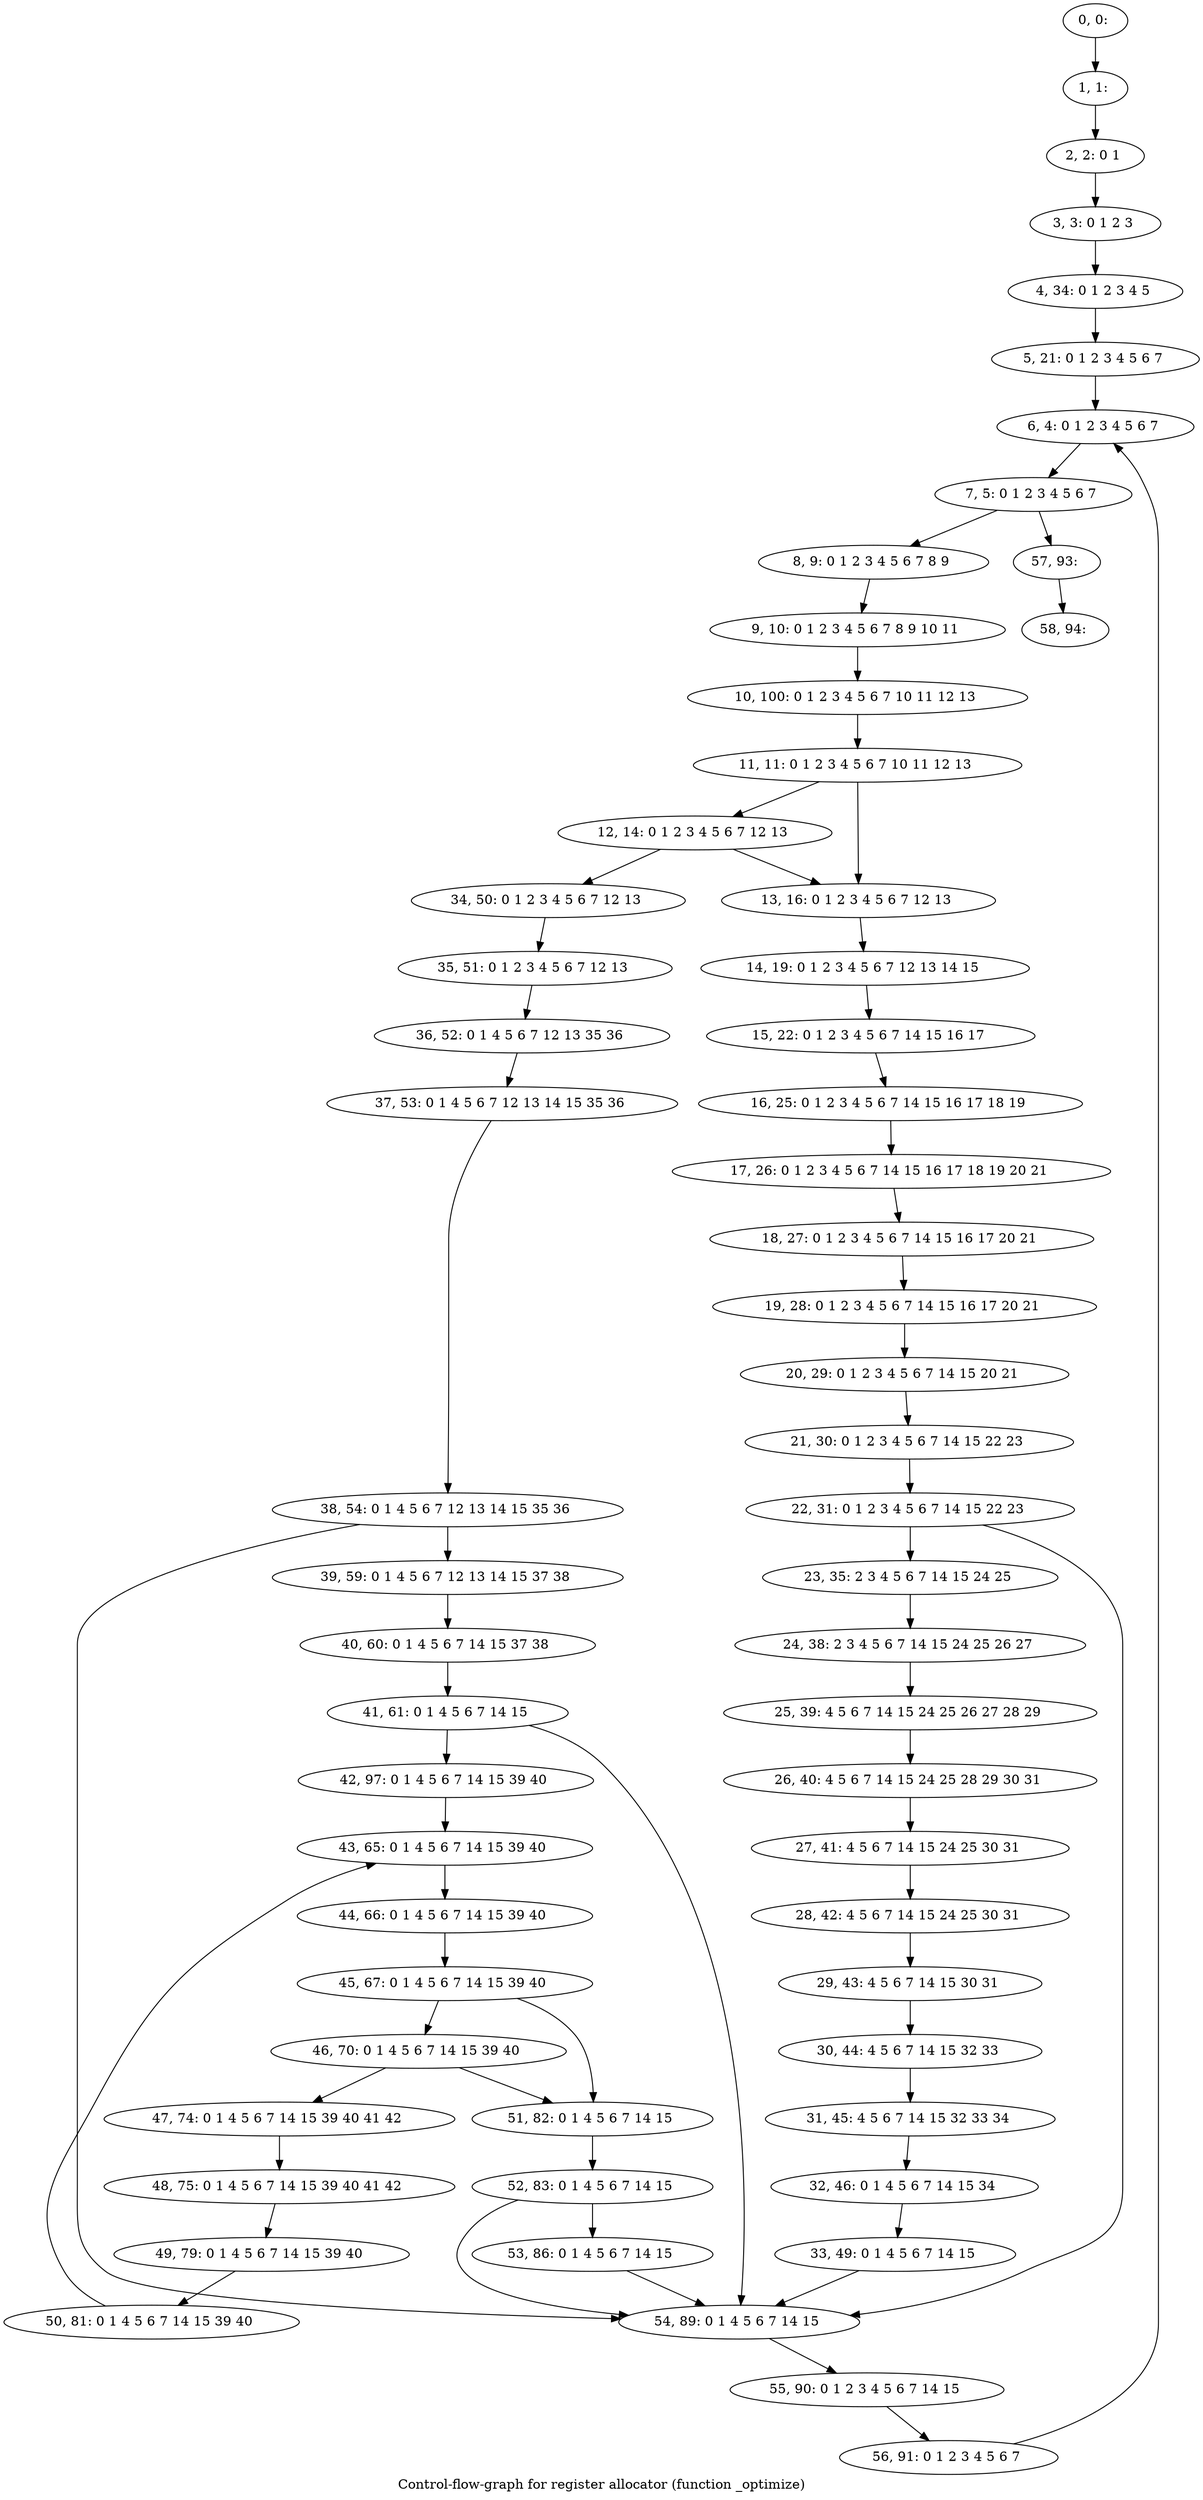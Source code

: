digraph G {
graph [label="Control-flow-graph for register allocator (function _optimize)"]
0[label="0, 0: "];
1[label="1, 1: "];
2[label="2, 2: 0 1 "];
3[label="3, 3: 0 1 2 3 "];
4[label="4, 34: 0 1 2 3 4 5 "];
5[label="5, 21: 0 1 2 3 4 5 6 7 "];
6[label="6, 4: 0 1 2 3 4 5 6 7 "];
7[label="7, 5: 0 1 2 3 4 5 6 7 "];
8[label="8, 9: 0 1 2 3 4 5 6 7 8 9 "];
9[label="9, 10: 0 1 2 3 4 5 6 7 8 9 10 11 "];
10[label="10, 100: 0 1 2 3 4 5 6 7 10 11 12 13 "];
11[label="11, 11: 0 1 2 3 4 5 6 7 10 11 12 13 "];
12[label="12, 14: 0 1 2 3 4 5 6 7 12 13 "];
13[label="13, 16: 0 1 2 3 4 5 6 7 12 13 "];
14[label="14, 19: 0 1 2 3 4 5 6 7 12 13 14 15 "];
15[label="15, 22: 0 1 2 3 4 5 6 7 14 15 16 17 "];
16[label="16, 25: 0 1 2 3 4 5 6 7 14 15 16 17 18 19 "];
17[label="17, 26: 0 1 2 3 4 5 6 7 14 15 16 17 18 19 20 21 "];
18[label="18, 27: 0 1 2 3 4 5 6 7 14 15 16 17 20 21 "];
19[label="19, 28: 0 1 2 3 4 5 6 7 14 15 16 17 20 21 "];
20[label="20, 29: 0 1 2 3 4 5 6 7 14 15 20 21 "];
21[label="21, 30: 0 1 2 3 4 5 6 7 14 15 22 23 "];
22[label="22, 31: 0 1 2 3 4 5 6 7 14 15 22 23 "];
23[label="23, 35: 2 3 4 5 6 7 14 15 24 25 "];
24[label="24, 38: 2 3 4 5 6 7 14 15 24 25 26 27 "];
25[label="25, 39: 4 5 6 7 14 15 24 25 26 27 28 29 "];
26[label="26, 40: 4 5 6 7 14 15 24 25 28 29 30 31 "];
27[label="27, 41: 4 5 6 7 14 15 24 25 30 31 "];
28[label="28, 42: 4 5 6 7 14 15 24 25 30 31 "];
29[label="29, 43: 4 5 6 7 14 15 30 31 "];
30[label="30, 44: 4 5 6 7 14 15 32 33 "];
31[label="31, 45: 4 5 6 7 14 15 32 33 34 "];
32[label="32, 46: 0 1 4 5 6 7 14 15 34 "];
33[label="33, 49: 0 1 4 5 6 7 14 15 "];
34[label="34, 50: 0 1 2 3 4 5 6 7 12 13 "];
35[label="35, 51: 0 1 2 3 4 5 6 7 12 13 "];
36[label="36, 52: 0 1 4 5 6 7 12 13 35 36 "];
37[label="37, 53: 0 1 4 5 6 7 12 13 14 15 35 36 "];
38[label="38, 54: 0 1 4 5 6 7 12 13 14 15 35 36 "];
39[label="39, 59: 0 1 4 5 6 7 12 13 14 15 37 38 "];
40[label="40, 60: 0 1 4 5 6 7 14 15 37 38 "];
41[label="41, 61: 0 1 4 5 6 7 14 15 "];
42[label="42, 97: 0 1 4 5 6 7 14 15 39 40 "];
43[label="43, 65: 0 1 4 5 6 7 14 15 39 40 "];
44[label="44, 66: 0 1 4 5 6 7 14 15 39 40 "];
45[label="45, 67: 0 1 4 5 6 7 14 15 39 40 "];
46[label="46, 70: 0 1 4 5 6 7 14 15 39 40 "];
47[label="47, 74: 0 1 4 5 6 7 14 15 39 40 41 42 "];
48[label="48, 75: 0 1 4 5 6 7 14 15 39 40 41 42 "];
49[label="49, 79: 0 1 4 5 6 7 14 15 39 40 "];
50[label="50, 81: 0 1 4 5 6 7 14 15 39 40 "];
51[label="51, 82: 0 1 4 5 6 7 14 15 "];
52[label="52, 83: 0 1 4 5 6 7 14 15 "];
53[label="53, 86: 0 1 4 5 6 7 14 15 "];
54[label="54, 89: 0 1 4 5 6 7 14 15 "];
55[label="55, 90: 0 1 2 3 4 5 6 7 14 15 "];
56[label="56, 91: 0 1 2 3 4 5 6 7 "];
57[label="57, 93: "];
58[label="58, 94: "];
0->1 ;
1->2 ;
2->3 ;
3->4 ;
4->5 ;
5->6 ;
6->7 ;
7->8 ;
7->57 ;
8->9 ;
9->10 ;
10->11 ;
11->12 ;
11->13 ;
12->13 ;
12->34 ;
13->14 ;
14->15 ;
15->16 ;
16->17 ;
17->18 ;
18->19 ;
19->20 ;
20->21 ;
21->22 ;
22->23 ;
22->54 ;
23->24 ;
24->25 ;
25->26 ;
26->27 ;
27->28 ;
28->29 ;
29->30 ;
30->31 ;
31->32 ;
32->33 ;
33->54 ;
34->35 ;
35->36 ;
36->37 ;
37->38 ;
38->39 ;
38->54 ;
39->40 ;
40->41 ;
41->42 ;
41->54 ;
42->43 ;
43->44 ;
44->45 ;
45->46 ;
45->51 ;
46->47 ;
46->51 ;
47->48 ;
48->49 ;
49->50 ;
50->43 ;
51->52 ;
52->53 ;
52->54 ;
53->54 ;
54->55 ;
55->56 ;
56->6 ;
57->58 ;
}
